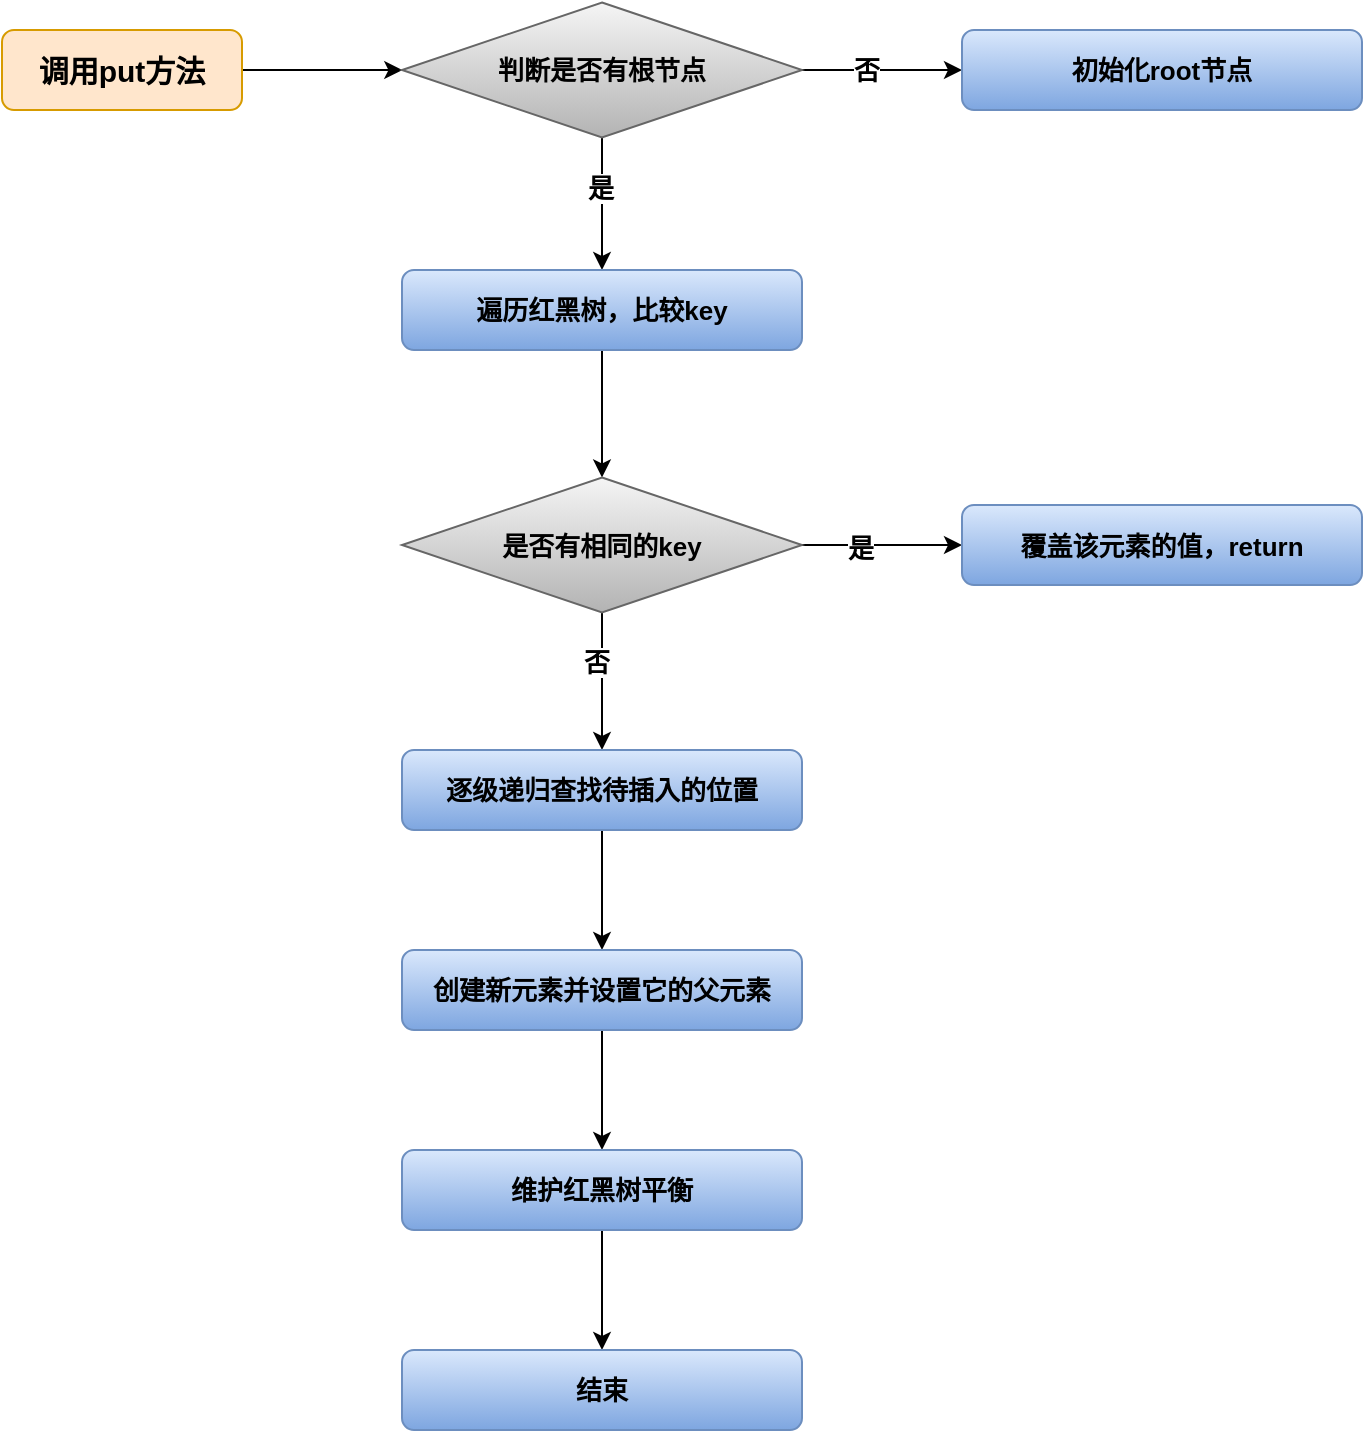 <mxfile version="14.8.5" type="github">
  <diagram id="LP_c_-AWWE6lzqFJ8R8d" name="第 1 页">
    <mxGraphModel dx="1008" dy="553" grid="1" gridSize="10" guides="1" tooltips="1" connect="1" arrows="1" fold="1" page="0" pageScale="1" pageWidth="827" pageHeight="1169" math="0" shadow="0">
      <root>
        <mxCell id="0" />
        <mxCell id="1" parent="0" />
        <mxCell id="nY4fQOfvEfhR7rY-UjDF-3" style="edgeStyle=orthogonalEdgeStyle;rounded=0;orthogonalLoop=1;jettySize=auto;html=1;exitX=1;exitY=0.5;exitDx=0;exitDy=0;fontSize=13;" edge="1" parent="1" source="nY4fQOfvEfhR7rY-UjDF-1" target="nY4fQOfvEfhR7rY-UjDF-2">
          <mxGeometry relative="1" as="geometry" />
        </mxCell>
        <mxCell id="nY4fQOfvEfhR7rY-UjDF-1" value="调用put方法" style="rounded=1;whiteSpace=wrap;html=1;fontSize=15;fontStyle=1;fillColor=#ffe6cc;strokeColor=#d79b00;" vertex="1" parent="1">
          <mxGeometry x="40" y="200" width="120" height="40" as="geometry" />
        </mxCell>
        <mxCell id="nY4fQOfvEfhR7rY-UjDF-5" style="edgeStyle=orthogonalEdgeStyle;rounded=0;orthogonalLoop=1;jettySize=auto;html=1;exitX=1;exitY=0.5;exitDx=0;exitDy=0;fontSize=13;" edge="1" parent="1" source="nY4fQOfvEfhR7rY-UjDF-2" target="nY4fQOfvEfhR7rY-UjDF-4">
          <mxGeometry relative="1" as="geometry" />
        </mxCell>
        <mxCell id="nY4fQOfvEfhR7rY-UjDF-7" value="否" style="edgeLabel;html=1;align=center;verticalAlign=middle;resizable=0;points=[];fontSize=13;fontStyle=1" vertex="1" connectable="0" parent="nY4fQOfvEfhR7rY-UjDF-5">
          <mxGeometry x="-0.21" relative="1" as="geometry">
            <mxPoint as="offset" />
          </mxGeometry>
        </mxCell>
        <mxCell id="nY4fQOfvEfhR7rY-UjDF-9" style="edgeStyle=orthogonalEdgeStyle;rounded=0;orthogonalLoop=1;jettySize=auto;html=1;exitX=0.5;exitY=1;exitDx=0;exitDy=0;entryX=0.5;entryY=0;entryDx=0;entryDy=0;fontSize=13;" edge="1" parent="1" source="nY4fQOfvEfhR7rY-UjDF-2" target="nY4fQOfvEfhR7rY-UjDF-8">
          <mxGeometry relative="1" as="geometry" />
        </mxCell>
        <mxCell id="nY4fQOfvEfhR7rY-UjDF-10" value="是" style="edgeLabel;html=1;align=center;verticalAlign=middle;resizable=0;points=[];fontSize=13;fontStyle=1" vertex="1" connectable="0" parent="nY4fQOfvEfhR7rY-UjDF-9">
          <mxGeometry x="-0.251" y="-1" relative="1" as="geometry">
            <mxPoint as="offset" />
          </mxGeometry>
        </mxCell>
        <mxCell id="nY4fQOfvEfhR7rY-UjDF-2" value="判断是否有根节点" style="rhombus;whiteSpace=wrap;html=1;fontSize=13;gradientColor=#b3b3b3;fillColor=#f5f5f5;strokeColor=#666666;fontStyle=1" vertex="1" parent="1">
          <mxGeometry x="240" y="186.25" width="200" height="67.5" as="geometry" />
        </mxCell>
        <mxCell id="nY4fQOfvEfhR7rY-UjDF-4" value="初始化root节点" style="rounded=1;whiteSpace=wrap;html=1;fontSize=13;fontStyle=1;fillColor=#dae8fc;strokeColor=#6c8ebf;gradientColor=#7ea6e0;" vertex="1" parent="1">
          <mxGeometry x="520" y="200" width="200" height="40" as="geometry" />
        </mxCell>
        <mxCell id="nY4fQOfvEfhR7rY-UjDF-13" value="" style="edgeStyle=orthogonalEdgeStyle;rounded=0;orthogonalLoop=1;jettySize=auto;html=1;fontSize=13;" edge="1" parent="1" source="nY4fQOfvEfhR7rY-UjDF-8" target="nY4fQOfvEfhR7rY-UjDF-12">
          <mxGeometry relative="1" as="geometry" />
        </mxCell>
        <mxCell id="nY4fQOfvEfhR7rY-UjDF-8" value="遍历红黑树，比较key" style="rounded=1;whiteSpace=wrap;html=1;fontSize=13;fontStyle=1;fillColor=#dae8fc;strokeColor=#6c8ebf;gradientColor=#7ea6e0;" vertex="1" parent="1">
          <mxGeometry x="240" y="320" width="200" height="40" as="geometry" />
        </mxCell>
        <mxCell id="nY4fQOfvEfhR7rY-UjDF-16" value="" style="edgeStyle=orthogonalEdgeStyle;rounded=0;orthogonalLoop=1;jettySize=auto;html=1;fontSize=13;" edge="1" parent="1" source="nY4fQOfvEfhR7rY-UjDF-12" target="nY4fQOfvEfhR7rY-UjDF-15">
          <mxGeometry relative="1" as="geometry" />
        </mxCell>
        <mxCell id="nY4fQOfvEfhR7rY-UjDF-17" value="是" style="edgeLabel;html=1;align=center;verticalAlign=middle;resizable=0;points=[];fontSize=13;fontStyle=1" vertex="1" connectable="0" parent="nY4fQOfvEfhR7rY-UjDF-16">
          <mxGeometry x="-0.271" y="-1" relative="1" as="geometry">
            <mxPoint as="offset" />
          </mxGeometry>
        </mxCell>
        <mxCell id="nY4fQOfvEfhR7rY-UjDF-19" value="" style="edgeStyle=orthogonalEdgeStyle;rounded=0;orthogonalLoop=1;jettySize=auto;html=1;fontSize=13;" edge="1" parent="1" source="nY4fQOfvEfhR7rY-UjDF-12" target="nY4fQOfvEfhR7rY-UjDF-18">
          <mxGeometry relative="1" as="geometry" />
        </mxCell>
        <mxCell id="nY4fQOfvEfhR7rY-UjDF-20" value="否" style="edgeLabel;html=1;align=center;verticalAlign=middle;resizable=0;points=[];fontSize=13;fontStyle=1" vertex="1" connectable="0" parent="nY4fQOfvEfhR7rY-UjDF-19">
          <mxGeometry x="-0.289" y="-3" relative="1" as="geometry">
            <mxPoint as="offset" />
          </mxGeometry>
        </mxCell>
        <mxCell id="nY4fQOfvEfhR7rY-UjDF-12" value="是否有相同的key" style="rhombus;whiteSpace=wrap;html=1;fontSize=13;gradientColor=#b3b3b3;fillColor=#f5f5f5;strokeColor=#666666;fontStyle=1" vertex="1" parent="1">
          <mxGeometry x="240" y="423.75" width="200" height="67.5" as="geometry" />
        </mxCell>
        <mxCell id="nY4fQOfvEfhR7rY-UjDF-15" value="覆盖该元素的值，return" style="rounded=1;whiteSpace=wrap;html=1;fontSize=13;fontStyle=1;fillColor=#dae8fc;strokeColor=#6c8ebf;gradientColor=#7ea6e0;" vertex="1" parent="1">
          <mxGeometry x="520" y="437.5" width="200" height="40" as="geometry" />
        </mxCell>
        <mxCell id="nY4fQOfvEfhR7rY-UjDF-24" value="" style="edgeStyle=orthogonalEdgeStyle;rounded=0;orthogonalLoop=1;jettySize=auto;html=1;fontSize=13;" edge="1" parent="1" source="nY4fQOfvEfhR7rY-UjDF-18" target="nY4fQOfvEfhR7rY-UjDF-23">
          <mxGeometry relative="1" as="geometry" />
        </mxCell>
        <mxCell id="nY4fQOfvEfhR7rY-UjDF-18" value="逐级递归查找待插入的位置" style="rounded=1;whiteSpace=wrap;html=1;fontSize=13;fontStyle=1;fillColor=#dae8fc;strokeColor=#6c8ebf;gradientColor=#7ea6e0;" vertex="1" parent="1">
          <mxGeometry x="240" y="560" width="200" height="40" as="geometry" />
        </mxCell>
        <mxCell id="nY4fQOfvEfhR7rY-UjDF-26" value="" style="edgeStyle=orthogonalEdgeStyle;rounded=0;orthogonalLoop=1;jettySize=auto;html=1;fontSize=13;" edge="1" parent="1" source="nY4fQOfvEfhR7rY-UjDF-23" target="nY4fQOfvEfhR7rY-UjDF-25">
          <mxGeometry relative="1" as="geometry" />
        </mxCell>
        <mxCell id="nY4fQOfvEfhR7rY-UjDF-23" value="创建新元素并设置它的父元素" style="rounded=1;whiteSpace=wrap;html=1;fontSize=13;fontStyle=1;fillColor=#dae8fc;strokeColor=#6c8ebf;gradientColor=#7ea6e0;" vertex="1" parent="1">
          <mxGeometry x="240" y="660" width="200" height="40" as="geometry" />
        </mxCell>
        <mxCell id="nY4fQOfvEfhR7rY-UjDF-28" value="" style="edgeStyle=orthogonalEdgeStyle;rounded=0;orthogonalLoop=1;jettySize=auto;html=1;fontSize=13;" edge="1" parent="1" source="nY4fQOfvEfhR7rY-UjDF-25" target="nY4fQOfvEfhR7rY-UjDF-27">
          <mxGeometry relative="1" as="geometry" />
        </mxCell>
        <mxCell id="nY4fQOfvEfhR7rY-UjDF-25" value="维护红黑树平衡" style="rounded=1;whiteSpace=wrap;html=1;fontSize=13;fontStyle=1;fillColor=#dae8fc;strokeColor=#6c8ebf;gradientColor=#7ea6e0;" vertex="1" parent="1">
          <mxGeometry x="240" y="760" width="200" height="40" as="geometry" />
        </mxCell>
        <mxCell id="nY4fQOfvEfhR7rY-UjDF-27" value="结束" style="rounded=1;whiteSpace=wrap;html=1;fontSize=13;fontStyle=1;fillColor=#dae8fc;strokeColor=#6c8ebf;gradientColor=#7ea6e0;" vertex="1" parent="1">
          <mxGeometry x="240" y="860" width="200" height="40" as="geometry" />
        </mxCell>
      </root>
    </mxGraphModel>
  </diagram>
</mxfile>
